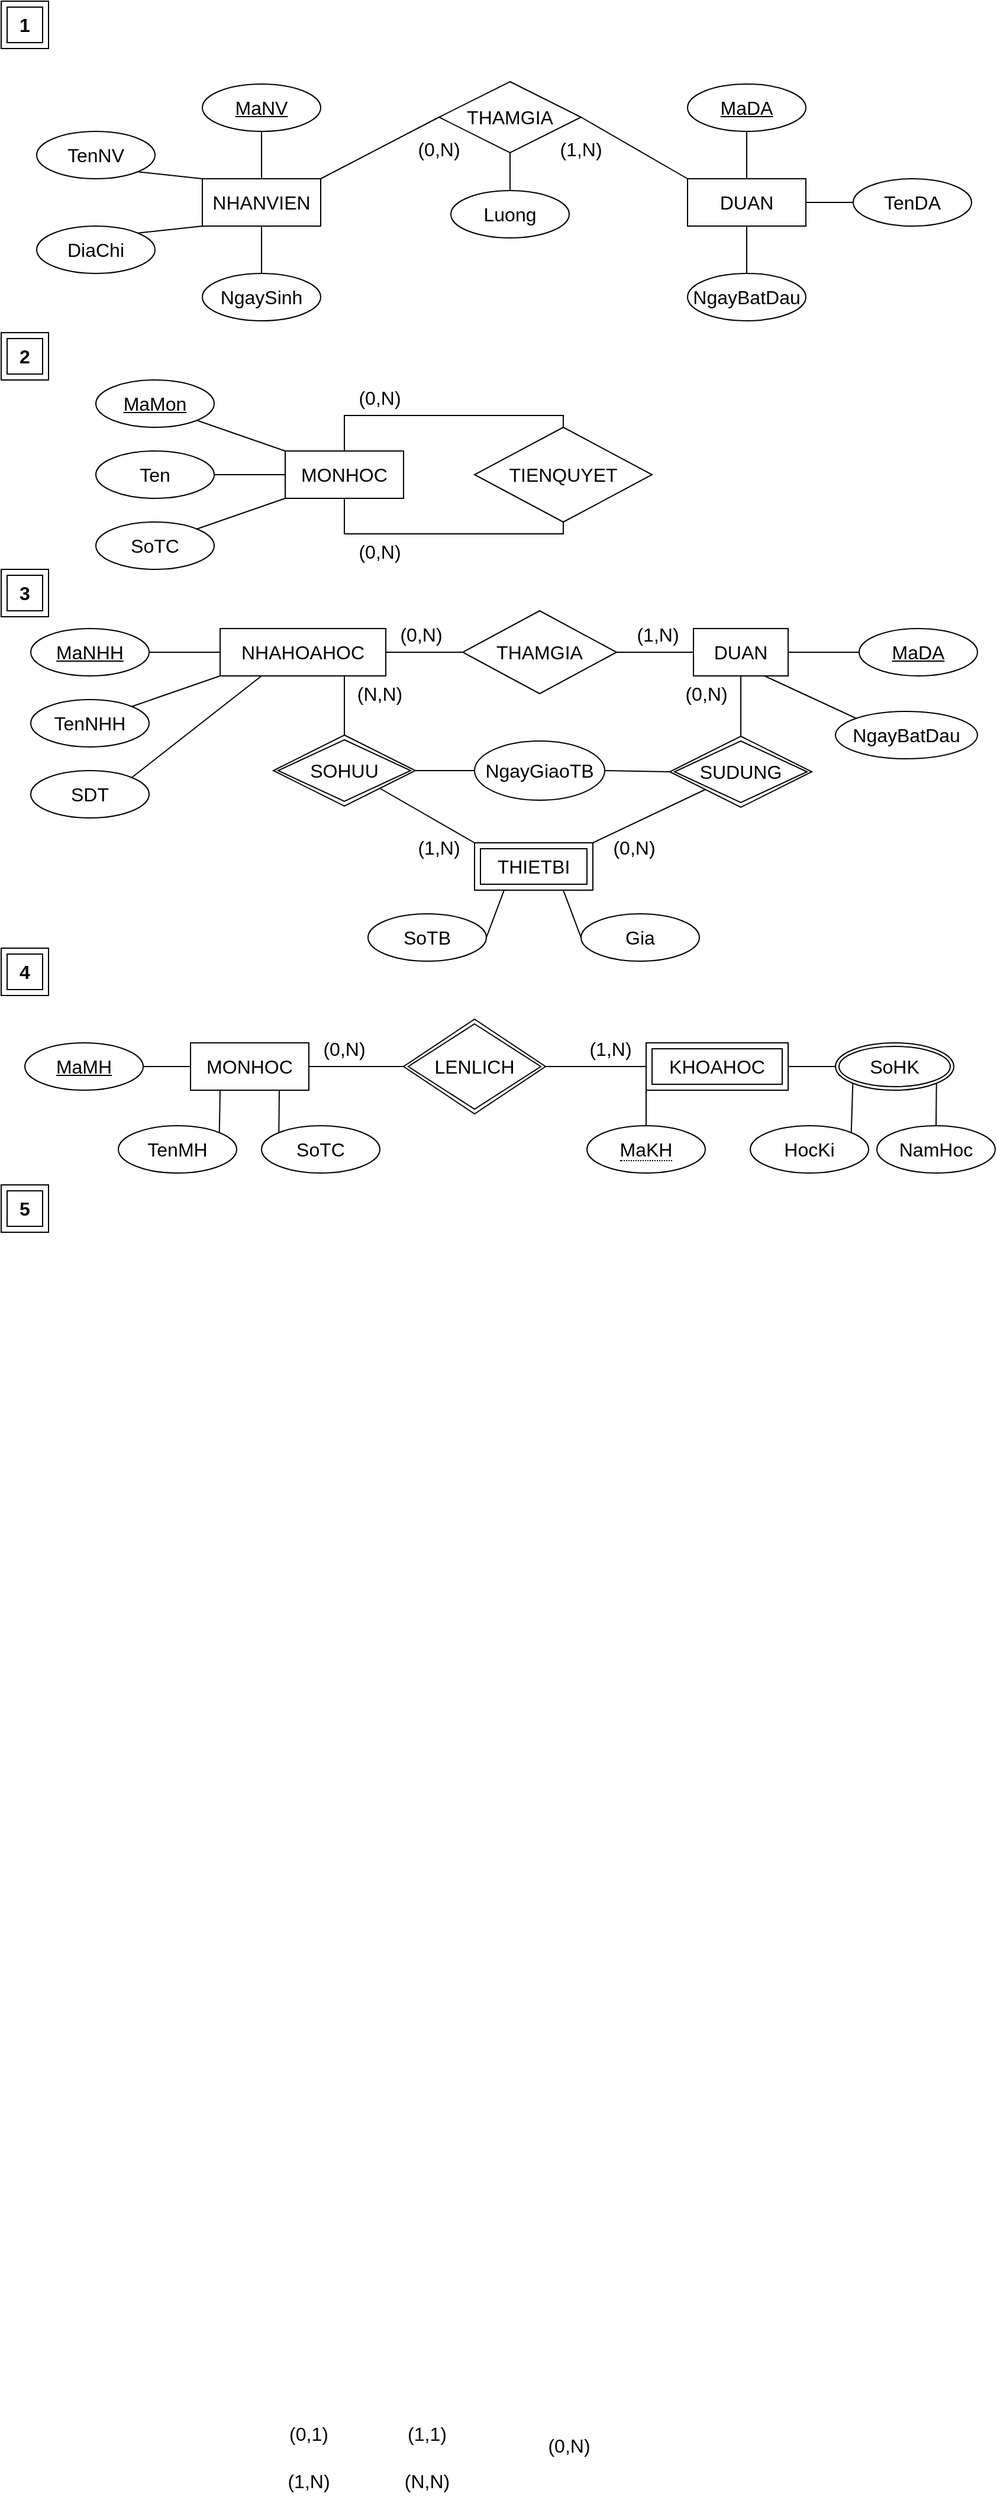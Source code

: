 <mxfile version="21.1.8" type="github">
  <diagram id="R2lEEEUBdFMjLlhIrx00" name="Page-1">
    <mxGraphModel dx="628" dy="583" grid="1" gridSize="10" guides="1" tooltips="1" connect="1" arrows="1" fold="1" page="1" pageScale="1" pageWidth="850" pageHeight="1100" math="0" shadow="0" extFonts="Permanent Marker^https://fonts.googleapis.com/css?family=Permanent+Marker">
      <root>
        <mxCell id="0" />
        <mxCell id="1" parent="0" />
        <mxCell id="frlCl_CoD5tqCjbnerzT-2" value="NHANVIEN" style="whiteSpace=wrap;html=1;align=center;fontSize=16;" vertex="1" parent="1">
          <mxGeometry x="170" y="150" width="100" height="40" as="geometry" />
        </mxCell>
        <mxCell id="frlCl_CoD5tqCjbnerzT-3" value="MaNV" style="ellipse;whiteSpace=wrap;html=1;align=center;fontStyle=4;fontSize=16;" vertex="1" parent="1">
          <mxGeometry x="170" y="70" width="100" height="40" as="geometry" />
        </mxCell>
        <mxCell id="frlCl_CoD5tqCjbnerzT-4" value="TenNV" style="ellipse;whiteSpace=wrap;html=1;align=center;fontSize=16;" vertex="1" parent="1">
          <mxGeometry x="30" y="110" width="100" height="40" as="geometry" />
        </mxCell>
        <mxCell id="frlCl_CoD5tqCjbnerzT-5" value="DiaChi" style="ellipse;whiteSpace=wrap;html=1;align=center;fontSize=16;" vertex="1" parent="1">
          <mxGeometry x="30" y="190" width="100" height="40" as="geometry" />
        </mxCell>
        <mxCell id="frlCl_CoD5tqCjbnerzT-6" value="NgaySinh" style="ellipse;whiteSpace=wrap;html=1;align=center;fontSize=16;" vertex="1" parent="1">
          <mxGeometry x="170" y="230" width="100" height="40" as="geometry" />
        </mxCell>
        <mxCell id="frlCl_CoD5tqCjbnerzT-7" value="DUAN" style="whiteSpace=wrap;html=1;align=center;fontSize=16;" vertex="1" parent="1">
          <mxGeometry x="580" y="150" width="100" height="40" as="geometry" />
        </mxCell>
        <mxCell id="frlCl_CoD5tqCjbnerzT-9" value="TenDA" style="ellipse;whiteSpace=wrap;html=1;align=center;fontSize=16;" vertex="1" parent="1">
          <mxGeometry x="720" y="150" width="100" height="40" as="geometry" />
        </mxCell>
        <mxCell id="frlCl_CoD5tqCjbnerzT-10" value="NgayBatDau" style="ellipse;whiteSpace=wrap;html=1;align=center;fontSize=16;" vertex="1" parent="1">
          <mxGeometry x="580" y="230" width="100" height="40" as="geometry" />
        </mxCell>
        <mxCell id="frlCl_CoD5tqCjbnerzT-12" value="" style="endArrow=none;html=1;rounded=0;fontSize=12;startSize=8;endSize=8;curved=1;exitX=0.5;exitY=1;exitDx=0;exitDy=0;" edge="1" parent="1" source="frlCl_CoD5tqCjbnerzT-3" target="frlCl_CoD5tqCjbnerzT-2">
          <mxGeometry relative="1" as="geometry">
            <mxPoint x="250" y="290" as="sourcePoint" />
            <mxPoint x="410" y="290" as="targetPoint" />
          </mxGeometry>
        </mxCell>
        <mxCell id="frlCl_CoD5tqCjbnerzT-13" value="" style="endArrow=none;html=1;rounded=0;fontSize=12;startSize=8;endSize=8;curved=1;exitX=1;exitY=1;exitDx=0;exitDy=0;entryX=0;entryY=0;entryDx=0;entryDy=0;" edge="1" parent="1" source="frlCl_CoD5tqCjbnerzT-4" target="frlCl_CoD5tqCjbnerzT-2">
          <mxGeometry relative="1" as="geometry">
            <mxPoint x="230" y="120" as="sourcePoint" />
            <mxPoint x="230" y="160" as="targetPoint" />
          </mxGeometry>
        </mxCell>
        <mxCell id="frlCl_CoD5tqCjbnerzT-14" value="" style="endArrow=none;html=1;rounded=0;fontSize=12;startSize=8;endSize=8;curved=1;exitX=1;exitY=0;exitDx=0;exitDy=0;entryX=0;entryY=1;entryDx=0;entryDy=0;" edge="1" parent="1" source="frlCl_CoD5tqCjbnerzT-5" target="frlCl_CoD5tqCjbnerzT-2">
          <mxGeometry relative="1" as="geometry">
            <mxPoint x="240" y="130" as="sourcePoint" />
            <mxPoint x="240" y="170" as="targetPoint" />
          </mxGeometry>
        </mxCell>
        <mxCell id="frlCl_CoD5tqCjbnerzT-15" value="" style="endArrow=none;html=1;rounded=0;fontSize=12;startSize=8;endSize=8;curved=1;exitX=0.5;exitY=1;exitDx=0;exitDy=0;entryX=0.5;entryY=0;entryDx=0;entryDy=0;" edge="1" parent="1" source="frlCl_CoD5tqCjbnerzT-2" target="frlCl_CoD5tqCjbnerzT-6">
          <mxGeometry relative="1" as="geometry">
            <mxPoint x="250" y="140" as="sourcePoint" />
            <mxPoint x="250" y="180" as="targetPoint" />
          </mxGeometry>
        </mxCell>
        <mxCell id="frlCl_CoD5tqCjbnerzT-16" value="" style="endArrow=none;html=1;rounded=0;fontSize=12;startSize=8;endSize=8;curved=1;entryX=0;entryY=0;entryDx=0;entryDy=0;exitX=1;exitY=0.5;exitDx=0;exitDy=0;" edge="1" parent="1" source="frlCl_CoD5tqCjbnerzT-21" target="frlCl_CoD5tqCjbnerzT-7">
          <mxGeometry relative="1" as="geometry">
            <mxPoint x="480" y="150" as="sourcePoint" />
            <mxPoint x="280" y="120" as="targetPoint" />
          </mxGeometry>
        </mxCell>
        <mxCell id="frlCl_CoD5tqCjbnerzT-17" value="" style="endArrow=none;html=1;rounded=0;fontSize=12;startSize=8;endSize=8;curved=1;exitX=0.5;exitY=1;exitDx=0;exitDy=0;entryX=0.5;entryY=0;entryDx=0;entryDy=0;" edge="1" parent="1" source="frlCl_CoD5tqCjbnerzT-7" target="frlCl_CoD5tqCjbnerzT-10">
          <mxGeometry relative="1" as="geometry">
            <mxPoint x="440" y="160" as="sourcePoint" />
            <mxPoint x="440" y="200" as="targetPoint" />
          </mxGeometry>
        </mxCell>
        <mxCell id="frlCl_CoD5tqCjbnerzT-18" value="" style="endArrow=none;html=1;rounded=0;fontSize=12;startSize=8;endSize=8;curved=1;exitX=0;exitY=0.5;exitDx=0;exitDy=0;entryX=1;entryY=0.5;entryDx=0;entryDy=0;" edge="1" parent="1" source="frlCl_CoD5tqCjbnerzT-9" target="frlCl_CoD5tqCjbnerzT-7">
          <mxGeometry relative="1" as="geometry">
            <mxPoint x="450" y="170" as="sourcePoint" />
            <mxPoint x="450" y="210" as="targetPoint" />
          </mxGeometry>
        </mxCell>
        <mxCell id="frlCl_CoD5tqCjbnerzT-19" value="" style="endArrow=none;html=1;rounded=0;fontSize=12;startSize=8;endSize=8;curved=1;exitX=0;exitY=0.5;exitDx=0;exitDy=0;entryX=1;entryY=0;entryDx=0;entryDy=0;" edge="1" parent="1" source="frlCl_CoD5tqCjbnerzT-21" target="frlCl_CoD5tqCjbnerzT-2">
          <mxGeometry relative="1" as="geometry">
            <mxPoint x="310" y="110" as="sourcePoint" />
            <mxPoint x="310" y="150" as="targetPoint" />
          </mxGeometry>
        </mxCell>
        <mxCell id="frlCl_CoD5tqCjbnerzT-20" value="" style="endArrow=none;html=1;rounded=0;fontSize=12;startSize=8;endSize=8;curved=1;exitX=0.5;exitY=1;exitDx=0;exitDy=0;" edge="1" parent="1" source="frlCl_CoD5tqCjbnerzT-22" target="frlCl_CoD5tqCjbnerzT-7">
          <mxGeometry relative="1" as="geometry">
            <mxPoint x="630" y="110" as="sourcePoint" />
            <mxPoint x="470" y="230" as="targetPoint" />
          </mxGeometry>
        </mxCell>
        <mxCell id="frlCl_CoD5tqCjbnerzT-21" value="THAMGIA" style="shape=rhombus;perimeter=rhombusPerimeter;whiteSpace=wrap;html=1;align=center;fontSize=16;" vertex="1" parent="1">
          <mxGeometry x="370" y="68" width="120" height="60" as="geometry" />
        </mxCell>
        <mxCell id="frlCl_CoD5tqCjbnerzT-22" value="MaDA" style="ellipse;whiteSpace=wrap;html=1;align=center;fontStyle=4;fontSize=16;" vertex="1" parent="1">
          <mxGeometry x="580" y="70" width="100" height="40" as="geometry" />
        </mxCell>
        <mxCell id="frlCl_CoD5tqCjbnerzT-23" value="(0,1)" style="text;html=1;strokeColor=none;fillColor=none;align=center;verticalAlign=middle;whiteSpace=wrap;rounded=0;fontSize=16;" vertex="1" parent="1">
          <mxGeometry x="230" y="2040" width="60" height="30" as="geometry" />
        </mxCell>
        <mxCell id="frlCl_CoD5tqCjbnerzT-24" value="(1,N)" style="text;html=1;strokeColor=none;fillColor=none;align=center;verticalAlign=middle;whiteSpace=wrap;rounded=0;fontSize=16;" vertex="1" parent="1">
          <mxGeometry x="230" y="2080" width="60" height="30" as="geometry" />
        </mxCell>
        <mxCell id="frlCl_CoD5tqCjbnerzT-25" value="(N,N)" style="text;html=1;strokeColor=none;fillColor=none;align=center;verticalAlign=middle;whiteSpace=wrap;rounded=0;fontSize=16;" vertex="1" parent="1">
          <mxGeometry x="330" y="2080" width="60" height="30" as="geometry" />
        </mxCell>
        <mxCell id="frlCl_CoD5tqCjbnerzT-26" value="(1,1)" style="text;html=1;strokeColor=none;fillColor=none;align=center;verticalAlign=middle;whiteSpace=wrap;rounded=0;fontSize=16;" vertex="1" parent="1">
          <mxGeometry x="330" y="2040" width="60" height="30" as="geometry" />
        </mxCell>
        <mxCell id="frlCl_CoD5tqCjbnerzT-27" value="(0,N)" style="text;html=1;strokeColor=none;fillColor=none;align=center;verticalAlign=middle;whiteSpace=wrap;rounded=0;fontSize=16;" vertex="1" parent="1">
          <mxGeometry x="290" y="450" width="60" height="30" as="geometry" />
        </mxCell>
        <mxCell id="frlCl_CoD5tqCjbnerzT-28" value="(0,N)" style="text;html=1;strokeColor=none;fillColor=none;align=center;verticalAlign=middle;whiteSpace=wrap;rounded=0;fontSize=16;" vertex="1" parent="1">
          <mxGeometry x="340" y="110" width="60" height="30" as="geometry" />
        </mxCell>
        <mxCell id="frlCl_CoD5tqCjbnerzT-29" value="(1,N)" style="text;html=1;strokeColor=none;fillColor=none;align=center;verticalAlign=middle;whiteSpace=wrap;rounded=0;fontSize=16;" vertex="1" parent="1">
          <mxGeometry x="460" y="110" width="60" height="30" as="geometry" />
        </mxCell>
        <mxCell id="frlCl_CoD5tqCjbnerzT-37" value="Luong" style="ellipse;whiteSpace=wrap;html=1;align=center;fontSize=16;" vertex="1" parent="1">
          <mxGeometry x="380" y="160" width="100" height="40" as="geometry" />
        </mxCell>
        <mxCell id="frlCl_CoD5tqCjbnerzT-41" value="&lt;b&gt;1&lt;/b&gt;" style="shape=ext;margin=3;double=1;whiteSpace=wrap;html=1;align=center;fontSize=16;" vertex="1" parent="1">
          <mxGeometry width="40" height="40" as="geometry" />
        </mxCell>
        <mxCell id="frlCl_CoD5tqCjbnerzT-48" value="" style="endArrow=none;html=1;rounded=0;fontSize=12;startSize=8;endSize=8;curved=1;entryX=0.5;entryY=1;entryDx=0;entryDy=0;" edge="1" parent="1" source="frlCl_CoD5tqCjbnerzT-37" target="frlCl_CoD5tqCjbnerzT-21">
          <mxGeometry relative="1" as="geometry">
            <mxPoint x="125" y="206" as="sourcePoint" />
            <mxPoint x="180" y="200" as="targetPoint" />
          </mxGeometry>
        </mxCell>
        <mxCell id="frlCl_CoD5tqCjbnerzT-49" value="&lt;b&gt;2&lt;/b&gt;" style="shape=ext;margin=3;double=1;whiteSpace=wrap;html=1;align=center;fontSize=16;" vertex="1" parent="1">
          <mxGeometry y="280" width="40" height="40" as="geometry" />
        </mxCell>
        <mxCell id="frlCl_CoD5tqCjbnerzT-50" value="MONHOC" style="whiteSpace=wrap;html=1;align=center;fontSize=16;" vertex="1" parent="1">
          <mxGeometry x="240" y="380" width="100" height="40" as="geometry" />
        </mxCell>
        <mxCell id="frlCl_CoD5tqCjbnerzT-51" value="MaMon" style="ellipse;whiteSpace=wrap;html=1;align=center;fontStyle=4;fontSize=16;" vertex="1" parent="1">
          <mxGeometry x="80" y="320" width="100" height="40" as="geometry" />
        </mxCell>
        <mxCell id="frlCl_CoD5tqCjbnerzT-52" value="Ten" style="ellipse;whiteSpace=wrap;html=1;align=center;fontSize=16;" vertex="1" parent="1">
          <mxGeometry x="80" y="380" width="100" height="40" as="geometry" />
        </mxCell>
        <mxCell id="frlCl_CoD5tqCjbnerzT-53" value="SoTC" style="ellipse;whiteSpace=wrap;html=1;align=center;fontSize=16;" vertex="1" parent="1">
          <mxGeometry x="80" y="440" width="100" height="40" as="geometry" />
        </mxCell>
        <mxCell id="frlCl_CoD5tqCjbnerzT-54" value="TIENQUYET" style="shape=rhombus;perimeter=rhombusPerimeter;whiteSpace=wrap;html=1;align=center;fontSize=16;" vertex="1" parent="1">
          <mxGeometry x="400" y="360" width="150" height="80" as="geometry" />
        </mxCell>
        <mxCell id="frlCl_CoD5tqCjbnerzT-55" value="" style="endArrow=none;html=1;rounded=0;fontSize=12;startSize=8;endSize=8;curved=1;exitX=1;exitY=0;exitDx=0;exitDy=0;entryX=0;entryY=1;entryDx=0;entryDy=0;" edge="1" parent="1" source="frlCl_CoD5tqCjbnerzT-53" target="frlCl_CoD5tqCjbnerzT-50">
          <mxGeometry width="50" height="50" relative="1" as="geometry">
            <mxPoint x="300" y="510" as="sourcePoint" />
            <mxPoint x="350" y="460" as="targetPoint" />
          </mxGeometry>
        </mxCell>
        <mxCell id="frlCl_CoD5tqCjbnerzT-56" value="" style="endArrow=none;html=1;rounded=0;fontSize=12;startSize=8;endSize=8;curved=1;exitX=1;exitY=0.5;exitDx=0;exitDy=0;entryX=0;entryY=0.5;entryDx=0;entryDy=0;" edge="1" parent="1" source="frlCl_CoD5tqCjbnerzT-52" target="frlCl_CoD5tqCjbnerzT-50">
          <mxGeometry width="50" height="50" relative="1" as="geometry">
            <mxPoint x="310" y="520" as="sourcePoint" />
            <mxPoint x="360" y="470" as="targetPoint" />
          </mxGeometry>
        </mxCell>
        <mxCell id="frlCl_CoD5tqCjbnerzT-57" value="" style="endArrow=none;html=1;rounded=0;fontSize=12;startSize=8;endSize=8;exitX=1;exitY=1;exitDx=0;exitDy=0;entryX=0;entryY=0;entryDx=0;entryDy=0;" edge="1" parent="1" source="frlCl_CoD5tqCjbnerzT-51" target="frlCl_CoD5tqCjbnerzT-50">
          <mxGeometry width="50" height="50" relative="1" as="geometry">
            <mxPoint x="320" y="530" as="sourcePoint" />
            <mxPoint x="370" y="480" as="targetPoint" />
          </mxGeometry>
        </mxCell>
        <mxCell id="frlCl_CoD5tqCjbnerzT-58" value="" style="endArrow=none;html=1;rounded=0;fontSize=12;startSize=8;endSize=8;entryX=0.5;entryY=1;entryDx=0;entryDy=0;exitX=0.5;exitY=1;exitDx=0;exitDy=0;edgeStyle=orthogonalEdgeStyle;" edge="1" parent="1" source="frlCl_CoD5tqCjbnerzT-54" target="frlCl_CoD5tqCjbnerzT-50">
          <mxGeometry width="50" height="50" relative="1" as="geometry">
            <mxPoint x="250" y="470" as="sourcePoint" />
            <mxPoint x="300" y="420" as="targetPoint" />
          </mxGeometry>
        </mxCell>
        <mxCell id="frlCl_CoD5tqCjbnerzT-59" value="" style="endArrow=none;html=1;rounded=0;fontSize=12;startSize=8;endSize=8;entryX=0.5;entryY=0;entryDx=0;entryDy=0;exitX=0.5;exitY=0;exitDx=0;exitDy=0;edgeStyle=orthogonalEdgeStyle;" edge="1" parent="1" source="frlCl_CoD5tqCjbnerzT-54" target="frlCl_CoD5tqCjbnerzT-50">
          <mxGeometry width="50" height="50" relative="1" as="geometry">
            <mxPoint x="340" y="550" as="sourcePoint" />
            <mxPoint x="390" y="500" as="targetPoint" />
          </mxGeometry>
        </mxCell>
        <mxCell id="frlCl_CoD5tqCjbnerzT-60" value="(0,N)" style="text;html=1;strokeColor=none;fillColor=none;align=center;verticalAlign=middle;whiteSpace=wrap;rounded=0;fontSize=16;" vertex="1" parent="1">
          <mxGeometry x="290" y="320" width="60" height="30" as="geometry" />
        </mxCell>
        <mxCell id="frlCl_CoD5tqCjbnerzT-61" value="&lt;b&gt;3&lt;/b&gt;" style="shape=ext;margin=3;double=1;whiteSpace=wrap;html=1;align=center;fontSize=16;" vertex="1" parent="1">
          <mxGeometry y="480" width="40" height="40" as="geometry" />
        </mxCell>
        <mxCell id="frlCl_CoD5tqCjbnerzT-62" value="NHAHOAHOC" style="whiteSpace=wrap;html=1;align=center;fontSize=16;" vertex="1" parent="1">
          <mxGeometry x="185" y="530" width="140" height="40" as="geometry" />
        </mxCell>
        <mxCell id="frlCl_CoD5tqCjbnerzT-63" value="DUAN" style="whiteSpace=wrap;html=1;align=center;fontSize=16;" vertex="1" parent="1">
          <mxGeometry x="585" y="530" width="80" height="40" as="geometry" />
        </mxCell>
        <mxCell id="frlCl_CoD5tqCjbnerzT-64" value="THAMGIA" style="shape=rhombus;perimeter=rhombusPerimeter;whiteSpace=wrap;html=1;align=center;fontSize=16;" vertex="1" parent="1">
          <mxGeometry x="390" y="515" width="130" height="70" as="geometry" />
        </mxCell>
        <mxCell id="frlCl_CoD5tqCjbnerzT-67" value="MaNHH" style="ellipse;whiteSpace=wrap;html=1;align=center;fontStyle=4;fontSize=16;" vertex="1" parent="1">
          <mxGeometry x="25" y="530" width="100" height="40" as="geometry" />
        </mxCell>
        <mxCell id="frlCl_CoD5tqCjbnerzT-68" value="TenNHH" style="ellipse;whiteSpace=wrap;html=1;align=center;fontSize=16;" vertex="1" parent="1">
          <mxGeometry x="25" y="590" width="100" height="40" as="geometry" />
        </mxCell>
        <mxCell id="frlCl_CoD5tqCjbnerzT-69" value="SDT" style="ellipse;whiteSpace=wrap;html=1;align=center;fontSize=16;" vertex="1" parent="1">
          <mxGeometry x="25" y="650" width="100" height="40" as="geometry" />
        </mxCell>
        <mxCell id="frlCl_CoD5tqCjbnerzT-70" value="MaDA" style="ellipse;whiteSpace=wrap;html=1;align=center;fontStyle=4;fontSize=16;" vertex="1" parent="1">
          <mxGeometry x="725" y="530" width="100" height="40" as="geometry" />
        </mxCell>
        <mxCell id="frlCl_CoD5tqCjbnerzT-71" value="NgayBatDau" style="ellipse;whiteSpace=wrap;html=1;align=center;fontSize=16;" vertex="1" parent="1">
          <mxGeometry x="705" y="600" width="120" height="40" as="geometry" />
        </mxCell>
        <mxCell id="frlCl_CoD5tqCjbnerzT-73" value="Gia" style="ellipse;whiteSpace=wrap;html=1;align=center;fontSize=16;" vertex="1" parent="1">
          <mxGeometry x="490" y="771" width="100" height="40" as="geometry" />
        </mxCell>
        <mxCell id="frlCl_CoD5tqCjbnerzT-74" value="" style="endArrow=none;html=1;rounded=0;fontSize=12;startSize=8;endSize=8;curved=1;entryX=0;entryY=0.5;entryDx=0;entryDy=0;exitX=1;exitY=0.5;exitDx=0;exitDy=0;" edge="1" parent="1" source="frlCl_CoD5tqCjbnerzT-67" target="frlCl_CoD5tqCjbnerzT-62">
          <mxGeometry width="50" height="50" relative="1" as="geometry">
            <mxPoint x="105" y="515" as="sourcePoint" />
            <mxPoint x="155" y="465" as="targetPoint" />
          </mxGeometry>
        </mxCell>
        <mxCell id="frlCl_CoD5tqCjbnerzT-75" value="" style="endArrow=none;html=1;rounded=0;fontSize=12;startSize=8;endSize=8;curved=1;exitX=1;exitY=0;exitDx=0;exitDy=0;entryX=0;entryY=1;entryDx=0;entryDy=0;" edge="1" parent="1" source="frlCl_CoD5tqCjbnerzT-68" target="frlCl_CoD5tqCjbnerzT-62">
          <mxGeometry width="50" height="50" relative="1" as="geometry">
            <mxPoint x="205" y="465" as="sourcePoint" />
            <mxPoint x="255" y="415" as="targetPoint" />
          </mxGeometry>
        </mxCell>
        <mxCell id="frlCl_CoD5tqCjbnerzT-76" value="" style="endArrow=none;html=1;rounded=0;fontSize=12;startSize=8;endSize=8;curved=1;exitX=1;exitY=0;exitDx=0;exitDy=0;entryX=0.25;entryY=1;entryDx=0;entryDy=0;" edge="1" parent="1" source="frlCl_CoD5tqCjbnerzT-69" target="frlCl_CoD5tqCjbnerzT-62">
          <mxGeometry width="50" height="50" relative="1" as="geometry">
            <mxPoint x="215" y="475" as="sourcePoint" />
            <mxPoint x="155" y="585" as="targetPoint" />
          </mxGeometry>
        </mxCell>
        <mxCell id="frlCl_CoD5tqCjbnerzT-77" value="" style="endArrow=none;html=1;rounded=0;fontSize=12;startSize=8;endSize=8;curved=1;exitX=1;exitY=0.5;exitDx=0;exitDy=0;entryX=0;entryY=0.5;entryDx=0;entryDy=0;" edge="1" parent="1" source="frlCl_CoD5tqCjbnerzT-64" target="frlCl_CoD5tqCjbnerzT-63">
          <mxGeometry width="50" height="50" relative="1" as="geometry">
            <mxPoint x="225" y="485" as="sourcePoint" />
            <mxPoint x="275" y="435" as="targetPoint" />
          </mxGeometry>
        </mxCell>
        <mxCell id="frlCl_CoD5tqCjbnerzT-78" value="" style="endArrow=none;html=1;rounded=0;fontSize=12;startSize=8;endSize=8;curved=1;exitX=0;exitY=0;exitDx=0;exitDy=0;entryX=0.75;entryY=1;entryDx=0;entryDy=0;" edge="1" parent="1" source="frlCl_CoD5tqCjbnerzT-71" target="frlCl_CoD5tqCjbnerzT-63">
          <mxGeometry width="50" height="50" relative="1" as="geometry">
            <mxPoint x="235" y="495" as="sourcePoint" />
            <mxPoint x="665" y="585" as="targetPoint" />
          </mxGeometry>
        </mxCell>
        <mxCell id="frlCl_CoD5tqCjbnerzT-79" value="" style="endArrow=none;html=1;rounded=0;fontSize=12;startSize=8;endSize=8;curved=1;exitX=1;exitY=0.5;exitDx=0;exitDy=0;entryX=0;entryY=0.5;entryDx=0;entryDy=0;" edge="1" parent="1" source="frlCl_CoD5tqCjbnerzT-63" target="frlCl_CoD5tqCjbnerzT-70">
          <mxGeometry width="50" height="50" relative="1" as="geometry">
            <mxPoint x="675" y="555" as="sourcePoint" />
            <mxPoint x="725" y="505" as="targetPoint" />
          </mxGeometry>
        </mxCell>
        <mxCell id="frlCl_CoD5tqCjbnerzT-80" value="" style="endArrow=none;html=1;rounded=0;fontSize=12;startSize=8;endSize=8;curved=1;exitX=0.75;exitY=1;exitDx=0;exitDy=0;entryX=0;entryY=0.5;entryDx=0;entryDy=0;" edge="1" parent="1" source="frlCl_CoD5tqCjbnerzT-84" target="frlCl_CoD5tqCjbnerzT-73">
          <mxGeometry width="50" height="50" relative="1" as="geometry">
            <mxPoint x="500" y="831" as="sourcePoint" />
            <mxPoint x="305" y="611" as="targetPoint" />
          </mxGeometry>
        </mxCell>
        <mxCell id="frlCl_CoD5tqCjbnerzT-81" value="" style="endArrow=none;html=1;rounded=0;fontSize=12;startSize=8;endSize=8;curved=1;entryX=0.25;entryY=1;entryDx=0;entryDy=0;exitX=1;exitY=0.5;exitDx=0;exitDy=0;" edge="1" parent="1" source="frlCl_CoD5tqCjbnerzT-90" target="frlCl_CoD5tqCjbnerzT-84">
          <mxGeometry width="50" height="50" relative="1" as="geometry">
            <mxPoint x="410" y="891" as="sourcePoint" />
            <mxPoint x="400" y="831" as="targetPoint" />
          </mxGeometry>
        </mxCell>
        <mxCell id="frlCl_CoD5tqCjbnerzT-82" value="" style="endArrow=none;html=1;rounded=0;fontSize=12;startSize=8;endSize=8;curved=1;exitX=1;exitY=0.5;exitDx=0;exitDy=0;entryX=0;entryY=0.5;entryDx=0;entryDy=0;" edge="1" parent="1" source="frlCl_CoD5tqCjbnerzT-62" target="frlCl_CoD5tqCjbnerzT-64">
          <mxGeometry width="50" height="50" relative="1" as="geometry">
            <mxPoint x="235" y="495" as="sourcePoint" />
            <mxPoint x="285" y="445" as="targetPoint" />
          </mxGeometry>
        </mxCell>
        <mxCell id="frlCl_CoD5tqCjbnerzT-83" value="" style="endArrow=none;html=1;rounded=0;fontSize=12;startSize=8;endSize=8;curved=1;exitX=0.5;exitY=0;exitDx=0;exitDy=0;entryX=0.75;entryY=1;entryDx=0;entryDy=0;" edge="1" parent="1" source="frlCl_CoD5tqCjbnerzT-85" target="frlCl_CoD5tqCjbnerzT-62">
          <mxGeometry width="50" height="50" relative="1" as="geometry">
            <mxPoint x="625" y="465" as="sourcePoint" />
            <mxPoint x="260" y="560" as="targetPoint" />
          </mxGeometry>
        </mxCell>
        <mxCell id="frlCl_CoD5tqCjbnerzT-84" value="THIETBI" style="shape=ext;margin=3;double=1;whiteSpace=wrap;html=1;align=center;fontSize=16;" vertex="1" parent="1">
          <mxGeometry x="400" y="711" width="100" height="40" as="geometry" />
        </mxCell>
        <mxCell id="frlCl_CoD5tqCjbnerzT-85" value="SOHUU" style="shape=rhombus;double=1;perimeter=rhombusPerimeter;whiteSpace=wrap;html=1;align=center;fontSize=16;" vertex="1" parent="1">
          <mxGeometry x="230" y="620" width="120" height="60" as="geometry" />
        </mxCell>
        <mxCell id="frlCl_CoD5tqCjbnerzT-86" value="SUDUNG" style="shape=rhombus;double=1;perimeter=rhombusPerimeter;whiteSpace=wrap;html=1;align=center;fontSize=16;" vertex="1" parent="1">
          <mxGeometry x="565" y="621" width="120" height="60" as="geometry" />
        </mxCell>
        <mxCell id="frlCl_CoD5tqCjbnerzT-87" value="" style="endArrow=none;html=1;rounded=0;fontSize=12;startSize=8;endSize=8;curved=1;exitX=1;exitY=1;exitDx=0;exitDy=0;entryX=0;entryY=0;entryDx=0;entryDy=0;" edge="1" parent="1" source="frlCl_CoD5tqCjbnerzT-85" target="frlCl_CoD5tqCjbnerzT-84">
          <mxGeometry width="50" height="50" relative="1" as="geometry">
            <mxPoint x="635" y="466" as="sourcePoint" />
            <mxPoint x="685" y="416" as="targetPoint" />
          </mxGeometry>
        </mxCell>
        <mxCell id="frlCl_CoD5tqCjbnerzT-88" value="" style="endArrow=none;html=1;rounded=0;fontSize=12;startSize=8;endSize=8;curved=1;entryX=0.5;entryY=1;entryDx=0;entryDy=0;" edge="1" parent="1" source="frlCl_CoD5tqCjbnerzT-86" target="frlCl_CoD5tqCjbnerzT-63">
          <mxGeometry width="50" height="50" relative="1" as="geometry">
            <mxPoint x="645" y="485" as="sourcePoint" />
            <mxPoint x="695" y="435" as="targetPoint" />
          </mxGeometry>
        </mxCell>
        <mxCell id="frlCl_CoD5tqCjbnerzT-89" value="" style="endArrow=none;html=1;rounded=0;fontSize=12;startSize=8;endSize=8;curved=1;entryX=0;entryY=1;entryDx=0;entryDy=0;exitX=1;exitY=0;exitDx=0;exitDy=0;" edge="1" parent="1" source="frlCl_CoD5tqCjbnerzT-84" target="frlCl_CoD5tqCjbnerzT-86">
          <mxGeometry width="50" height="50" relative="1" as="geometry">
            <mxPoint x="500" y="756" as="sourcePoint" />
            <mxPoint x="550" y="706" as="targetPoint" />
          </mxGeometry>
        </mxCell>
        <mxCell id="frlCl_CoD5tqCjbnerzT-90" value="SoTB" style="ellipse;whiteSpace=wrap;html=1;align=center;fontSize=16;" vertex="1" parent="1">
          <mxGeometry x="310" y="771" width="100" height="40" as="geometry" />
        </mxCell>
        <mxCell id="frlCl_CoD5tqCjbnerzT-91" value="NgayGiaoTB" style="ellipse;whiteSpace=wrap;html=1;align=center;fontSize=16;" vertex="1" parent="1">
          <mxGeometry x="400" y="625" width="110" height="50" as="geometry" />
        </mxCell>
        <mxCell id="frlCl_CoD5tqCjbnerzT-92" value="" style="endArrow=none;html=1;rounded=0;fontSize=12;startSize=8;endSize=8;curved=1;entryX=0;entryY=0.5;entryDx=0;entryDy=0;exitX=1;exitY=0.5;exitDx=0;exitDy=0;" edge="1" parent="1" source="frlCl_CoD5tqCjbnerzT-85" target="frlCl_CoD5tqCjbnerzT-91">
          <mxGeometry width="50" height="50" relative="1" as="geometry">
            <mxPoint x="400" y="751" as="sourcePoint" />
            <mxPoint x="450" y="701" as="targetPoint" />
          </mxGeometry>
        </mxCell>
        <mxCell id="frlCl_CoD5tqCjbnerzT-93" value="" style="endArrow=none;html=1;rounded=0;fontSize=12;startSize=8;endSize=8;curved=1;entryX=1;entryY=0.5;entryDx=0;entryDy=0;exitX=0;exitY=0.5;exitDx=0;exitDy=0;" edge="1" parent="1" source="frlCl_CoD5tqCjbnerzT-86" target="frlCl_CoD5tqCjbnerzT-91">
          <mxGeometry width="50" height="50" relative="1" as="geometry">
            <mxPoint x="410" y="761" as="sourcePoint" />
            <mxPoint x="460" y="711" as="targetPoint" />
          </mxGeometry>
        </mxCell>
        <mxCell id="frlCl_CoD5tqCjbnerzT-94" value="(1,N)" style="text;html=1;strokeColor=none;fillColor=none;align=center;verticalAlign=middle;whiteSpace=wrap;rounded=0;fontSize=16;" vertex="1" parent="1">
          <mxGeometry x="525" y="520" width="60" height="30" as="geometry" />
        </mxCell>
        <mxCell id="frlCl_CoD5tqCjbnerzT-95" value="(1,N)" style="text;html=1;strokeColor=none;fillColor=none;align=center;verticalAlign=middle;whiteSpace=wrap;rounded=0;fontSize=16;" vertex="1" parent="1">
          <mxGeometry x="340" y="700" width="60" height="30" as="geometry" />
        </mxCell>
        <mxCell id="frlCl_CoD5tqCjbnerzT-96" value="(0,N)" style="text;html=1;strokeColor=none;fillColor=none;align=center;verticalAlign=middle;whiteSpace=wrap;rounded=0;fontSize=16;" vertex="1" parent="1">
          <mxGeometry x="450" y="2050" width="60" height="30" as="geometry" />
        </mxCell>
        <mxCell id="frlCl_CoD5tqCjbnerzT-99" value="(0,N)" style="text;html=1;strokeColor=none;fillColor=none;align=center;verticalAlign=middle;whiteSpace=wrap;rounded=0;fontSize=16;" vertex="1" parent="1">
          <mxGeometry x="325" y="520" width="60" height="30" as="geometry" />
        </mxCell>
        <mxCell id="frlCl_CoD5tqCjbnerzT-100" value="(N,N)" style="text;html=1;strokeColor=none;fillColor=none;align=center;verticalAlign=middle;whiteSpace=wrap;rounded=0;fontSize=16;" vertex="1" parent="1">
          <mxGeometry x="290" y="570" width="60" height="30" as="geometry" />
        </mxCell>
        <mxCell id="frlCl_CoD5tqCjbnerzT-101" value="(0,N)" style="text;html=1;strokeColor=none;fillColor=none;align=center;verticalAlign=middle;whiteSpace=wrap;rounded=0;fontSize=16;" vertex="1" parent="1">
          <mxGeometry x="566" y="570" width="60" height="30" as="geometry" />
        </mxCell>
        <mxCell id="frlCl_CoD5tqCjbnerzT-102" value="(0,N)" style="text;html=1;strokeColor=none;fillColor=none;align=center;verticalAlign=middle;whiteSpace=wrap;rounded=0;fontSize=16;" vertex="1" parent="1">
          <mxGeometry x="505" y="700" width="60" height="30" as="geometry" />
        </mxCell>
        <mxCell id="frlCl_CoD5tqCjbnerzT-103" value="&lt;b&gt;5&lt;/b&gt;" style="shape=ext;margin=3;double=1;whiteSpace=wrap;html=1;align=center;fontSize=16;" vertex="1" parent="1">
          <mxGeometry y="1000" width="40" height="40" as="geometry" />
        </mxCell>
        <mxCell id="frlCl_CoD5tqCjbnerzT-104" value="&lt;b&gt;4&lt;/b&gt;" style="shape=ext;margin=3;double=1;whiteSpace=wrap;html=1;align=center;fontSize=16;" vertex="1" parent="1">
          <mxGeometry y="800" width="40" height="40" as="geometry" />
        </mxCell>
        <mxCell id="frlCl_CoD5tqCjbnerzT-105" value="MONHOC" style="whiteSpace=wrap;html=1;align=center;fontSize=16;" vertex="1" parent="1">
          <mxGeometry x="160" y="880" width="100" height="40" as="geometry" />
        </mxCell>
        <mxCell id="frlCl_CoD5tqCjbnerzT-108" value="(1,N)" style="text;html=1;strokeColor=none;fillColor=none;align=center;verticalAlign=middle;whiteSpace=wrap;rounded=0;fontSize=16;" vertex="1" parent="1">
          <mxGeometry x="485" y="870" width="60" height="30" as="geometry" />
        </mxCell>
        <mxCell id="frlCl_CoD5tqCjbnerzT-109" value="(0,N)" style="text;html=1;strokeColor=none;fillColor=none;align=center;verticalAlign=middle;whiteSpace=wrap;rounded=0;fontSize=16;" vertex="1" parent="1">
          <mxGeometry x="260" y="870" width="60" height="30" as="geometry" />
        </mxCell>
        <mxCell id="frlCl_CoD5tqCjbnerzT-110" value="MaMH" style="ellipse;whiteSpace=wrap;html=1;align=center;fontStyle=4;fontSize=16;" vertex="1" parent="1">
          <mxGeometry x="20" y="880" width="100" height="40" as="geometry" />
        </mxCell>
        <mxCell id="frlCl_CoD5tqCjbnerzT-111" value="TenMH" style="ellipse;whiteSpace=wrap;html=1;align=center;fontSize=16;" vertex="1" parent="1">
          <mxGeometry x="99" y="950" width="100" height="40" as="geometry" />
        </mxCell>
        <mxCell id="frlCl_CoD5tqCjbnerzT-112" value="SoTC" style="ellipse;whiteSpace=wrap;html=1;align=center;fontSize=16;" vertex="1" parent="1">
          <mxGeometry x="220" y="950" width="100" height="40" as="geometry" />
        </mxCell>
        <mxCell id="frlCl_CoD5tqCjbnerzT-115" value="HocKi" style="ellipse;whiteSpace=wrap;html=1;align=center;fontSize=16;" vertex="1" parent="1">
          <mxGeometry x="633" y="950" width="100" height="40" as="geometry" />
        </mxCell>
        <mxCell id="frlCl_CoD5tqCjbnerzT-116" value="SoHK" style="ellipse;shape=doubleEllipse;margin=3;whiteSpace=wrap;html=1;align=center;fontSize=16;" vertex="1" parent="1">
          <mxGeometry x="705" y="880" width="100" height="40" as="geometry" />
        </mxCell>
        <mxCell id="frlCl_CoD5tqCjbnerzT-117" value="NamHoc" style="ellipse;whiteSpace=wrap;html=1;align=center;fontSize=16;" vertex="1" parent="1">
          <mxGeometry x="740" y="950" width="100" height="40" as="geometry" />
        </mxCell>
        <mxCell id="frlCl_CoD5tqCjbnerzT-120" value="&lt;span style=&quot;border-bottom: 1px dotted&quot;&gt;MaKH&lt;/span&gt;" style="ellipse;whiteSpace=wrap;html=1;align=center;fontSize=16;" vertex="1" parent="1">
          <mxGeometry x="495" y="950" width="100" height="40" as="geometry" />
        </mxCell>
        <mxCell id="frlCl_CoD5tqCjbnerzT-121" value="KHOAHOC" style="shape=ext;margin=3;double=1;whiteSpace=wrap;html=1;align=center;fontSize=16;" vertex="1" parent="1">
          <mxGeometry x="545" y="880" width="120" height="40" as="geometry" />
        </mxCell>
        <mxCell id="frlCl_CoD5tqCjbnerzT-122" value="" style="endArrow=none;html=1;rounded=0;fontSize=12;startSize=8;endSize=8;curved=1;exitX=0;exitY=0;exitDx=0;exitDy=0;entryX=0.75;entryY=1;entryDx=0;entryDy=0;" edge="1" parent="1" source="frlCl_CoD5tqCjbnerzT-112" target="frlCl_CoD5tqCjbnerzT-105">
          <mxGeometry width="50" height="50" relative="1" as="geometry">
            <mxPoint x="270" y="980" as="sourcePoint" />
            <mxPoint x="320" y="930" as="targetPoint" />
          </mxGeometry>
        </mxCell>
        <mxCell id="frlCl_CoD5tqCjbnerzT-123" value="" style="endArrow=none;html=1;rounded=0;fontSize=12;startSize=8;endSize=8;curved=1;exitX=1;exitY=0;exitDx=0;exitDy=0;entryX=0.25;entryY=1;entryDx=0;entryDy=0;" edge="1" parent="1" source="frlCl_CoD5tqCjbnerzT-111" target="frlCl_CoD5tqCjbnerzT-105">
          <mxGeometry width="50" height="50" relative="1" as="geometry">
            <mxPoint x="280" y="990" as="sourcePoint" />
            <mxPoint x="330" y="940" as="targetPoint" />
          </mxGeometry>
        </mxCell>
        <mxCell id="frlCl_CoD5tqCjbnerzT-124" value="" style="endArrow=none;html=1;rounded=0;fontSize=12;startSize=8;endSize=8;curved=1;exitX=1;exitY=0.5;exitDx=0;exitDy=0;entryX=0;entryY=0.5;entryDx=0;entryDy=0;" edge="1" parent="1" source="frlCl_CoD5tqCjbnerzT-110" target="frlCl_CoD5tqCjbnerzT-105">
          <mxGeometry width="50" height="50" relative="1" as="geometry">
            <mxPoint x="350" y="1090" as="sourcePoint" />
            <mxPoint x="400" y="1040" as="targetPoint" />
          </mxGeometry>
        </mxCell>
        <mxCell id="frlCl_CoD5tqCjbnerzT-125" value="" style="endArrow=none;html=1;rounded=0;fontSize=12;startSize=8;endSize=8;curved=1;exitX=1;exitY=0.5;exitDx=0;exitDy=0;entryX=0;entryY=0.5;entryDx=0;entryDy=0;" edge="1" parent="1" source="frlCl_CoD5tqCjbnerzT-105" target="frlCl_CoD5tqCjbnerzT-133">
          <mxGeometry width="50" height="50" relative="1" as="geometry">
            <mxPoint x="360" y="1100" as="sourcePoint" />
            <mxPoint x="340" y="900" as="targetPoint" />
          </mxGeometry>
        </mxCell>
        <mxCell id="frlCl_CoD5tqCjbnerzT-126" value="" style="endArrow=none;html=1;rounded=0;fontSize=12;startSize=8;endSize=8;curved=1;entryX=1;entryY=0.5;entryDx=0;entryDy=0;exitX=1;exitY=1;exitDx=0;exitDy=0;" edge="1" parent="1" source="frlCl_CoD5tqCjbnerzT-108" target="frlCl_CoD5tqCjbnerzT-133">
          <mxGeometry width="50" height="50" relative="1" as="geometry">
            <mxPoint x="370" y="1110" as="sourcePoint" />
            <mxPoint x="460" y="900" as="targetPoint" />
          </mxGeometry>
        </mxCell>
        <mxCell id="frlCl_CoD5tqCjbnerzT-128" value="" style="endArrow=none;html=1;rounded=0;fontSize=12;startSize=8;endSize=8;curved=1;entryX=0;entryY=1;entryDx=0;entryDy=0;exitX=1;exitY=0;exitDx=0;exitDy=0;" edge="1" parent="1" source="frlCl_CoD5tqCjbnerzT-115" target="frlCl_CoD5tqCjbnerzT-116">
          <mxGeometry width="50" height="50" relative="1" as="geometry">
            <mxPoint x="390" y="1130" as="sourcePoint" />
            <mxPoint x="440" y="1080" as="targetPoint" />
          </mxGeometry>
        </mxCell>
        <mxCell id="frlCl_CoD5tqCjbnerzT-129" value="" style="endArrow=none;html=1;rounded=0;fontSize=12;startSize=8;endSize=8;curved=1;entryX=1;entryY=1;entryDx=0;entryDy=0;exitX=0.5;exitY=0;exitDx=0;exitDy=0;" edge="1" parent="1" source="frlCl_CoD5tqCjbnerzT-117" target="frlCl_CoD5tqCjbnerzT-116">
          <mxGeometry width="50" height="50" relative="1" as="geometry">
            <mxPoint x="400" y="1140" as="sourcePoint" />
            <mxPoint x="450" y="1090" as="targetPoint" />
          </mxGeometry>
        </mxCell>
        <mxCell id="frlCl_CoD5tqCjbnerzT-130" value="" style="endArrow=none;html=1;rounded=0;fontSize=12;startSize=8;endSize=8;curved=1;entryX=0;entryY=0.5;entryDx=0;entryDy=0;exitX=1;exitY=0.5;exitDx=0;exitDy=0;" edge="1" parent="1" source="frlCl_CoD5tqCjbnerzT-121" target="frlCl_CoD5tqCjbnerzT-116">
          <mxGeometry width="50" height="50" relative="1" as="geometry">
            <mxPoint x="410" y="1150" as="sourcePoint" />
            <mxPoint x="460" y="1100" as="targetPoint" />
          </mxGeometry>
        </mxCell>
        <mxCell id="frlCl_CoD5tqCjbnerzT-131" value="" style="endArrow=none;html=1;rounded=0;fontSize=12;startSize=8;endSize=8;curved=1;exitX=0.5;exitY=0;exitDx=0;exitDy=0;entryX=0;entryY=1;entryDx=0;entryDy=0;" edge="1" parent="1" source="frlCl_CoD5tqCjbnerzT-120" target="frlCl_CoD5tqCjbnerzT-121">
          <mxGeometry width="50" height="50" relative="1" as="geometry">
            <mxPoint x="420" y="1160" as="sourcePoint" />
            <mxPoint x="470" y="1110" as="targetPoint" />
          </mxGeometry>
        </mxCell>
        <mxCell id="frlCl_CoD5tqCjbnerzT-133" value="LENLICH" style="shape=rhombus;double=1;perimeter=rhombusPerimeter;whiteSpace=wrap;html=1;align=center;fontSize=16;" vertex="1" parent="1">
          <mxGeometry x="340" y="860" width="120" height="80" as="geometry" />
        </mxCell>
      </root>
    </mxGraphModel>
  </diagram>
</mxfile>
